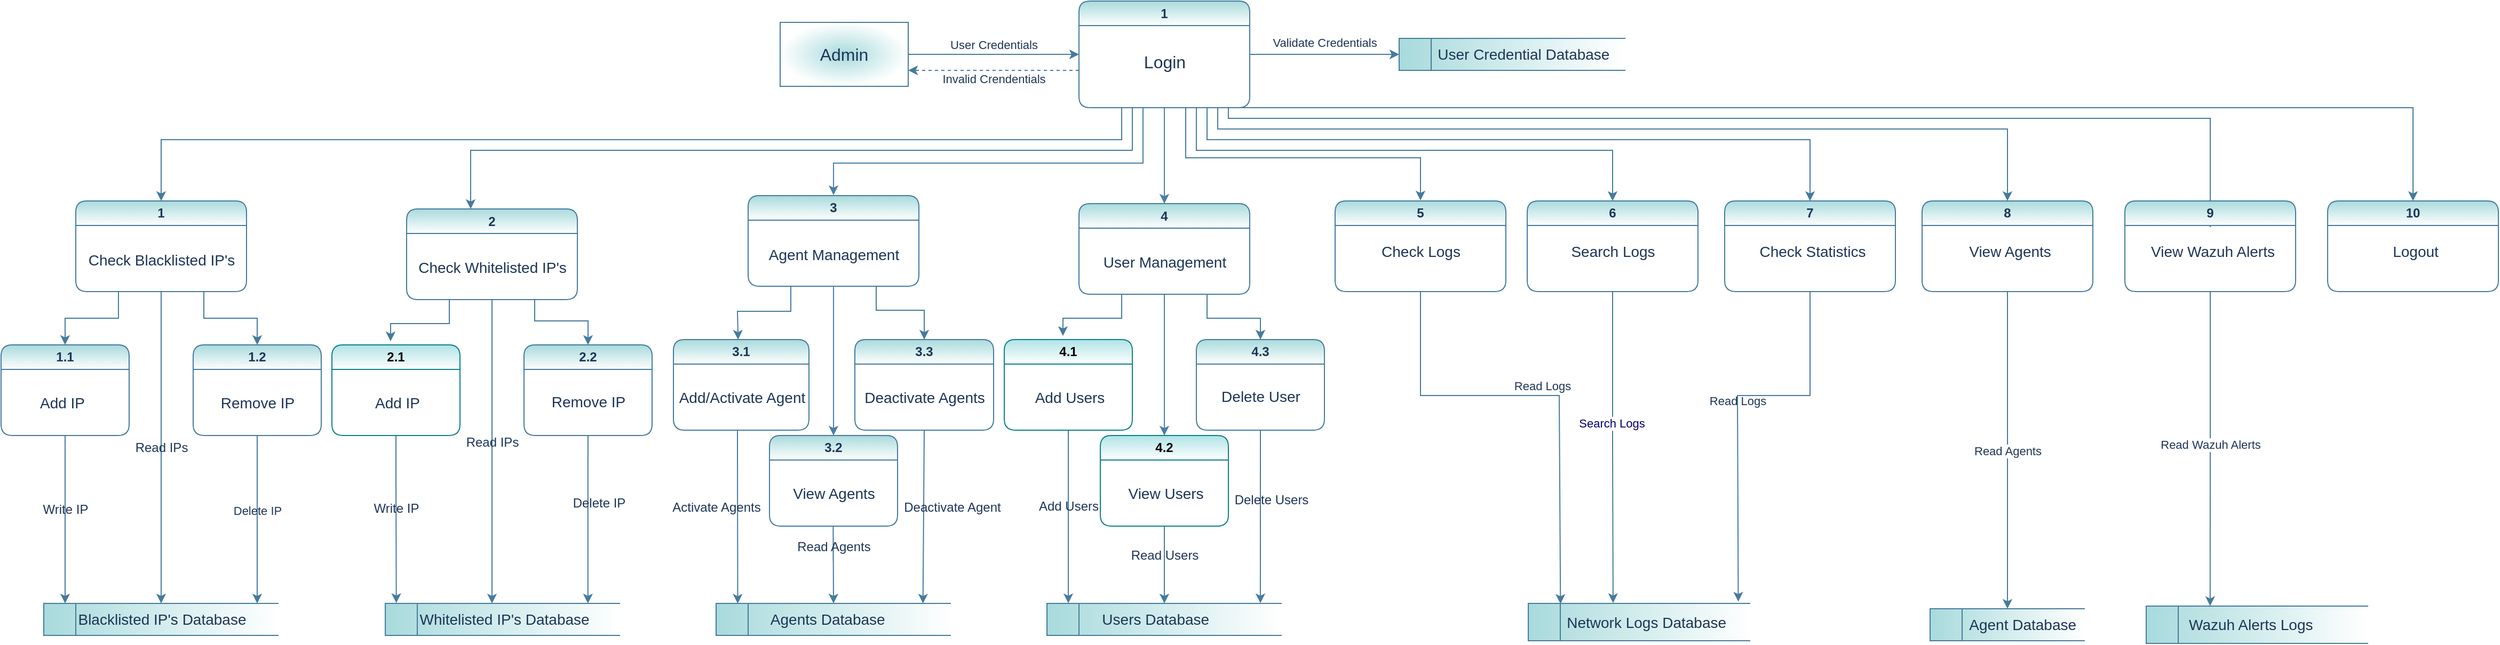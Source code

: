 <mxfile version="26.2.15">
  <diagram name="Page-1" id="1jRxc-TqemJTofgT7No7">
    <mxGraphModel dx="2742" dy="634" grid="1" gridSize="10" guides="1" tooltips="1" connect="1" arrows="1" fold="1" page="1" pageScale="1" pageWidth="850" pageHeight="1100" math="0" shadow="0">
      <root>
        <mxCell id="0" />
        <mxCell id="1" parent="0" />
        <mxCell id="PZYcjQ5eOafzSe-c74F2-3" style="edgeStyle=orthogonalEdgeStyle;rounded=0;orthogonalLoop=1;jettySize=auto;html=1;strokeColor=#457B9D;" parent="1" target="PZYcjQ5eOafzSe-c74F2-1" edge="1">
          <mxGeometry relative="1" as="geometry">
            <mxPoint x="10" y="210" as="sourcePoint" />
            <Array as="points">
              <mxPoint x="10" y="250" />
              <mxPoint x="400" y="250" />
            </Array>
          </mxGeometry>
        </mxCell>
        <mxCell id="PZYcjQ5eOafzSe-c74F2-50" style="edgeStyle=orthogonalEdgeStyle;rounded=0;orthogonalLoop=1;jettySize=auto;html=1;exitX=0.5;exitY=1;exitDx=0;exitDy=0;entryX=0.5;entryY=0;entryDx=0;entryDy=0;strokeColor=#4880A4;" parent="1" source="J3J6T2Nlb2btmMFrzNH1-2" target="PZYcjQ5eOafzSe-c74F2-16" edge="1">
          <mxGeometry relative="1" as="geometry" />
        </mxCell>
        <mxCell id="PZYcjQ5eOafzSe-c74F2-51" style="edgeStyle=orthogonalEdgeStyle;rounded=0;orthogonalLoop=1;jettySize=auto;html=1;strokeColor=#4880A4;" parent="1" edge="1">
          <mxGeometry relative="1" as="geometry">
            <mxPoint x="-40" y="210" as="sourcePoint" />
            <mxPoint x="-330" y="292" as="targetPoint" />
            <Array as="points">
              <mxPoint x="-40" y="212" />
              <mxPoint x="-40" y="262" />
              <mxPoint x="-330" y="262" />
            </Array>
          </mxGeometry>
        </mxCell>
        <mxCell id="J3J6T2Nlb2btmMFrzNH1-2" value="1" style="swimlane;whiteSpace=wrap;html=1;rounded=1;labelBackgroundColor=none;fillColor=#A8DADC;strokeColor=#457B9D;fontColor=#1D3557;gradientColor=#FFFFFF;" parent="1" vertex="1">
          <mxGeometry x="-100" y="110" width="160" height="100" as="geometry" />
        </mxCell>
        <mxCell id="kPvUlYXXvgPYuYJNT18Q-10" style="edgeStyle=orthogonalEdgeStyle;rounded=0;orthogonalLoop=1;jettySize=auto;html=1;entryX=0.5;entryY=0;entryDx=0;entryDy=0;strokeColor=#457B9D;" parent="J3J6T2Nlb2btmMFrzNH1-2" edge="1">
          <mxGeometry relative="1" as="geometry">
            <Array as="points">
              <mxPoint x="1060" y="110" />
            </Array>
            <mxPoint x="140" y="100" as="sourcePoint" />
            <mxPoint x="1060" y="212.5" as="targetPoint" />
          </mxGeometry>
        </mxCell>
        <mxCell id="J3J6T2Nlb2btmMFrzNH1-3" value="&lt;font style=&quot;font-size: 16px;&quot;&gt;Login&lt;/font&gt;" style="text;html=1;align=center;verticalAlign=middle;resizable=0;points=[];autosize=1;strokeColor=none;fillColor=none;labelBackgroundColor=none;fontColor=#1D3557;" parent="1" vertex="1">
          <mxGeometry x="-50" y="152" width="60" height="30" as="geometry" />
        </mxCell>
        <mxCell id="J3J6T2Nlb2btmMFrzNH1-4" value="&lt;font style=&quot;font-size: 14px;&quot;&gt;&lt;span style=&quot;white-space: pre;&quot;&gt;&#x9;&lt;/span&gt;User Credential Database&lt;/font&gt;" style="html=1;dashed=0;whiteSpace=wrap;shape=mxgraph.dfd.dataStoreID;align=left;spacingLeft=3;points=[[0,0],[0.5,0],[1,0],[0,0.5],[1,0.5],[0,1],[0.5,1],[1,1]];labelBackgroundColor=none;fillColor=#A8DADC;strokeColor=#457B9D;fontColor=#1D3557;gradientColor=#FFFFFF;gradientDirection=east;" parent="1" vertex="1">
          <mxGeometry x="200" y="145" width="212" height="30" as="geometry" />
        </mxCell>
        <mxCell id="J3J6T2Nlb2btmMFrzNH1-5" value="&lt;span style=&quot;font-size: 16px;&quot;&gt;Admin&lt;/span&gt;" style="rounded=0;whiteSpace=wrap;html=1;labelBackgroundColor=none;fillColor=#A8DADC;strokeColor=#457B9D;fontColor=#1D3557;gradientColor=#FFFFFF;gradientDirection=radial;glass=0;" parent="1" vertex="1">
          <mxGeometry x="-380" y="130" width="120" height="60" as="geometry" />
        </mxCell>
        <mxCell id="J3J6T2Nlb2btmMFrzNH1-6" value="" style="endArrow=classic;html=1;rounded=0;entryX=0.5;entryY=0;entryDx=0;entryDy=0;labelBackgroundColor=none;strokeColor=#457B9D;fontColor=default;exitX=0.25;exitY=1;exitDx=0;exitDy=0;" parent="1" source="J3J6T2Nlb2btmMFrzNH1-2" target="J3J6T2Nlb2btmMFrzNH1-28" edge="1">
          <mxGeometry width="50" height="50" relative="1" as="geometry">
            <mxPoint x="-100" y="200" as="sourcePoint" />
            <mxPoint x="460" y="370" as="targetPoint" />
            <Array as="points">
              <mxPoint x="-60" y="240" />
              <mxPoint x="-960" y="240" />
            </Array>
          </mxGeometry>
        </mxCell>
        <mxCell id="J3J6T2Nlb2btmMFrzNH1-7" value="" style="endArrow=classic;html=1;rounded=0;dashed=1;entryX=1;entryY=0.75;entryDx=0;entryDy=0;labelBackgroundColor=none;strokeColor=#457B9D;fontColor=default;" parent="1" target="J3J6T2Nlb2btmMFrzNH1-5" edge="1">
          <mxGeometry width="50" height="50" relative="1" as="geometry">
            <mxPoint x="-100" y="175" as="sourcePoint" />
            <mxPoint x="-100" y="210" as="targetPoint" />
          </mxGeometry>
        </mxCell>
        <mxCell id="J3J6T2Nlb2btmMFrzNH1-11" value="Invalid Crendentials" style="edgeLabel;html=1;align=center;verticalAlign=middle;resizable=0;points=[];labelBackgroundColor=none;fontColor=#1D3557;" parent="J3J6T2Nlb2btmMFrzNH1-7" vertex="1" connectable="0">
          <mxGeometry relative="1" as="geometry">
            <mxPoint y="8" as="offset" />
          </mxGeometry>
        </mxCell>
        <mxCell id="J3J6T2Nlb2btmMFrzNH1-8" value="" style="endArrow=classic;html=1;rounded=0;exitX=1;exitY=0.5;exitDx=0;exitDy=0;entryX=0;entryY=0.5;entryDx=0;entryDy=0;labelBackgroundColor=none;strokeColor=#457B9D;fontColor=default;" parent="1" source="J3J6T2Nlb2btmMFrzNH1-5" edge="1">
          <mxGeometry width="50" height="50" relative="1" as="geometry">
            <mxPoint x="-230" y="192" as="sourcePoint" />
            <mxPoint x="-100" y="160" as="targetPoint" />
          </mxGeometry>
        </mxCell>
        <mxCell id="J3J6T2Nlb2btmMFrzNH1-9" value="User Credentials" style="edgeLabel;html=1;align=center;verticalAlign=middle;resizable=0;points=[];rotation=0;labelBackgroundColor=none;fontColor=#1D3557;" parent="J3J6T2Nlb2btmMFrzNH1-8" vertex="1" connectable="0">
          <mxGeometry relative="1" as="geometry">
            <mxPoint y="-9" as="offset" />
          </mxGeometry>
        </mxCell>
        <mxCell id="J3J6T2Nlb2btmMFrzNH1-10" value="" style="endArrow=classic;html=1;rounded=0;entryX=0;entryY=0.5;entryDx=0;entryDy=0;exitX=1;exitY=0.5;exitDx=0;exitDy=0;labelBackgroundColor=none;strokeColor=#457B9D;fontColor=default;" parent="1" target="J3J6T2Nlb2btmMFrzNH1-4" edge="1">
          <mxGeometry width="50" height="50" relative="1" as="geometry">
            <mxPoint x="60" y="160" as="sourcePoint" />
            <mxPoint x="40" y="250" as="targetPoint" />
            <Array as="points" />
          </mxGeometry>
        </mxCell>
        <mxCell id="J3J6T2Nlb2btmMFrzNH1-12" value="Validate Credentials" style="edgeLabel;html=1;align=center;verticalAlign=middle;resizable=0;points=[];rotation=0;labelBackgroundColor=none;fontColor=#1D3557;" parent="J3J6T2Nlb2btmMFrzNH1-10" vertex="1" connectable="0">
          <mxGeometry y="11" relative="1" as="geometry">
            <mxPoint as="offset" />
          </mxGeometry>
        </mxCell>
        <mxCell id="J3J6T2Nlb2btmMFrzNH1-13" value="7" style="swimlane;whiteSpace=wrap;html=1;rounded=1;startSize=23;labelBackgroundColor=none;fillColor=#A8DADC;strokeColor=#457B9D;fontColor=#1D3557;gradientColor=#ffffff;gradientDirection=south;glass=0;" parent="1" vertex="1">
          <mxGeometry x="505" y="297.5" width="160" height="85" as="geometry" />
        </mxCell>
        <mxCell id="J3J6T2Nlb2btmMFrzNH1-14" value="&lt;font style=&quot;font-size: 14px;&quot;&gt;Check Statistics&lt;/font&gt;" style="text;html=1;align=center;verticalAlign=middle;resizable=0;points=[];autosize=1;strokeColor=none;fillColor=none;labelBackgroundColor=none;fontColor=#1D3557;" parent="J3J6T2Nlb2btmMFrzNH1-13" vertex="1">
          <mxGeometry x="22" y="32.5" width="120" height="30" as="geometry" />
        </mxCell>
        <mxCell id="J3J6T2Nlb2btmMFrzNH1-15" value="&lt;font style=&quot;font-size: 14px;&quot;&gt;&lt;span style=&quot;white-space: pre;&quot;&gt;&#x9;&lt;/span&gt;Network Logs Database&lt;/font&gt;" style="html=1;dashed=0;whiteSpace=wrap;shape=mxgraph.dfd.dataStoreID;align=left;spacingLeft=3;points=[[0,0],[0.5,0],[1,0],[0,0.5],[1,0.5],[0,1],[0.5,1],[1,1]];labelBackgroundColor=none;fillColor=#A8DADC;strokeColor=#457B9D;fontColor=#1D3557;gradientColor=#FFFFFF;gradientDirection=east;" parent="1" vertex="1">
          <mxGeometry x="321" y="675" width="208" height="35" as="geometry" />
        </mxCell>
        <mxCell id="J3J6T2Nlb2btmMFrzNH1-16" value="" style="endArrow=classic;html=1;rounded=0;entryX=0.946;entryY=-0.051;entryDx=0;entryDy=0;exitX=0.5;exitY=1;exitDx=0;exitDy=0;entryPerimeter=0;labelBackgroundColor=none;strokeColor=#457B9D;fontColor=default;" parent="1" source="J3J6T2Nlb2btmMFrzNH1-13" target="J3J6T2Nlb2btmMFrzNH1-15" edge="1">
          <mxGeometry width="50" height="50" relative="1" as="geometry">
            <mxPoint x="627" y="340" as="sourcePoint" />
            <mxPoint x="795" y="349.5" as="targetPoint" />
            <Array as="points">
              <mxPoint x="585" y="480" />
              <mxPoint x="517" y="480" />
            </Array>
          </mxGeometry>
        </mxCell>
        <mxCell id="J3J6T2Nlb2btmMFrzNH1-17" value="Read Logs" style="edgeLabel;html=1;align=center;verticalAlign=middle;resizable=0;points=[];rotation=0;labelBackgroundColor=none;fontColor=#1D3557;" parent="J3J6T2Nlb2btmMFrzNH1-16" vertex="1" connectable="0">
          <mxGeometry relative="1" as="geometry">
            <mxPoint y="-9" as="offset" />
          </mxGeometry>
        </mxCell>
        <mxCell id="J3J6T2Nlb2btmMFrzNH1-23" value="2.2" style="swimlane;whiteSpace=wrap;html=1;rounded=1;startSize=23;labelBackgroundColor=none;fillColor=#A8DADC;strokeColor=#457B9D;fontColor=#1D3557;gradientColor=#FFFFFF;" parent="1" vertex="1">
          <mxGeometry x="-620" y="432.5" width="120" height="85" as="geometry" />
        </mxCell>
        <mxCell id="J3J6T2Nlb2btmMFrzNH1-42" value="&lt;font style=&quot;font-size: 14px;&quot;&gt;Remove IP&lt;/font&gt;" style="text;html=1;align=center;verticalAlign=middle;resizable=0;points=[];autosize=1;strokeColor=none;fillColor=none;labelBackgroundColor=none;fontColor=#1D3557;" parent="J3J6T2Nlb2btmMFrzNH1-23" vertex="1">
          <mxGeometry x="15" y="38" width="90" height="30" as="geometry" />
        </mxCell>
        <mxCell id="J3J6T2Nlb2btmMFrzNH1-24" value="2.1" style="swimlane;whiteSpace=wrap;html=1;rounded=1;startSize=23;labelBackgroundColor=none;fillColor=#b0e3e6;strokeColor=#0e8088;gradientColor=#FFFFFF;" parent="1" vertex="1">
          <mxGeometry x="-800" y="432.5" width="120" height="85" as="geometry" />
        </mxCell>
        <mxCell id="J3J6T2Nlb2btmMFrzNH1-44" value="&lt;font style=&quot;font-size: 14px;&quot;&gt;Add IP&lt;/font&gt;" style="text;html=1;align=center;verticalAlign=middle;resizable=0;points=[];autosize=1;strokeColor=none;fillColor=none;labelBackgroundColor=none;fontColor=#1D3557;" parent="J3J6T2Nlb2btmMFrzNH1-24" vertex="1">
          <mxGeometry x="26" y="39" width="70" height="30" as="geometry" />
        </mxCell>
        <mxCell id="J3J6T2Nlb2btmMFrzNH1-25" value="2" style="swimlane;whiteSpace=wrap;html=1;rounded=1;startSize=23;labelBackgroundColor=none;fillColor=#A8DADC;strokeColor=#457B9D;fontColor=#1D3557;gradientColor=#FFFFFF;" parent="1" vertex="1">
          <mxGeometry x="-730" y="305" width="160" height="85" as="geometry" />
        </mxCell>
        <mxCell id="J3J6T2Nlb2btmMFrzNH1-40" value="&lt;font style=&quot;font-size: 14px;&quot;&gt;Check Whitelisted IP&#39;s&lt;/font&gt;" style="text;html=1;align=center;verticalAlign=middle;resizable=0;points=[];autosize=1;strokeColor=none;fillColor=none;labelBackgroundColor=none;fontColor=#1D3557;" parent="J3J6T2Nlb2btmMFrzNH1-25" vertex="1">
          <mxGeometry y="40" width="160" height="30" as="geometry" />
        </mxCell>
        <mxCell id="J3J6T2Nlb2btmMFrzNH1-26" value="1.2" style="swimlane;whiteSpace=wrap;html=1;rounded=1;startSize=23;movable=1;resizable=1;rotatable=1;deletable=1;editable=1;locked=0;connectable=1;labelBackgroundColor=none;fillColor=#A8DADC;strokeColor=#457B9D;fontColor=#1D3557;gradientColor=#FFFFFF;" parent="1" vertex="1">
          <mxGeometry x="-930" y="432.5" width="120" height="85" as="geometry" />
        </mxCell>
        <mxCell id="J3J6T2Nlb2btmMFrzNH1-43" value="&lt;font style=&quot;font-size: 14px;&quot;&gt;Remove IP&lt;/font&gt;" style="text;html=1;align=center;verticalAlign=middle;resizable=1;points=[];autosize=1;strokeColor=none;fillColor=none;movable=1;rotatable=1;deletable=1;editable=1;locked=0;connectable=1;labelBackgroundColor=none;fontColor=#1D3557;" parent="J3J6T2Nlb2btmMFrzNH1-26" vertex="1">
          <mxGeometry x="15" y="39" width="90" height="30" as="geometry" />
        </mxCell>
        <mxCell id="J3J6T2Nlb2btmMFrzNH1-27" value="1.1" style="swimlane;whiteSpace=wrap;html=1;rounded=1;startSize=23;labelBackgroundColor=none;fillColor=#A8DADC;strokeColor=#457B9D;fontColor=#1D3557;gradientColor=#FFFFFF;" parent="1" vertex="1">
          <mxGeometry x="-1110" y="432.5" width="120" height="85" as="geometry" />
        </mxCell>
        <mxCell id="J3J6T2Nlb2btmMFrzNH1-41" value="&lt;font style=&quot;font-size: 14px;&quot;&gt;Add IP&lt;/font&gt;" style="text;html=1;align=center;verticalAlign=middle;resizable=0;points=[];autosize=1;strokeColor=none;fillColor=none;labelBackgroundColor=none;fontColor=#1D3557;" parent="J3J6T2Nlb2btmMFrzNH1-27" vertex="1">
          <mxGeometry x="22" y="39" width="70" height="30" as="geometry" />
        </mxCell>
        <mxCell id="J3J6T2Nlb2btmMFrzNH1-28" value="1" style="swimlane;whiteSpace=wrap;html=1;rounded=1;startSize=23;labelBackgroundColor=none;fillColor=#A8DADC;strokeColor=#457B9D;fontColor=#1D3557;gradientColor=#FFFFFF;" parent="1" vertex="1">
          <mxGeometry x="-1040" y="297.5" width="160" height="85" as="geometry" />
        </mxCell>
        <mxCell id="J3J6T2Nlb2btmMFrzNH1-32" value="" style="endArrow=classic;html=1;rounded=0;exitX=0.25;exitY=1;exitDx=0;exitDy=0;entryX=0.5;entryY=0;entryDx=0;entryDy=0;labelBackgroundColor=none;strokeColor=#457B9D;fontColor=default;" parent="1" source="J3J6T2Nlb2btmMFrzNH1-28" target="J3J6T2Nlb2btmMFrzNH1-27" edge="1">
          <mxGeometry width="50" height="50" relative="1" as="geometry">
            <mxPoint x="-830" y="367.5" as="sourcePoint" />
            <mxPoint x="-780" y="317.5" as="targetPoint" />
            <Array as="points">
              <mxPoint x="-1000" y="407.5" />
              <mxPoint x="-1050" y="407.5" />
            </Array>
          </mxGeometry>
        </mxCell>
        <mxCell id="J3J6T2Nlb2btmMFrzNH1-33" value="" style="endArrow=classic;html=1;rounded=0;entryX=0.5;entryY=0;entryDx=0;entryDy=0;labelBackgroundColor=none;strokeColor=#457B9D;fontColor=default;" parent="1" edge="1">
          <mxGeometry width="50" height="50" relative="1" as="geometry">
            <mxPoint x="-50" y="210" as="sourcePoint" />
            <mxPoint x="-670" y="305.0" as="targetPoint" />
            <Array as="points">
              <mxPoint x="-50" y="230" />
              <mxPoint x="-50" y="250" />
              <mxPoint x="-670" y="250" />
            </Array>
          </mxGeometry>
        </mxCell>
        <mxCell id="J3J6T2Nlb2btmMFrzNH1-36" value="" style="endArrow=classic;html=1;rounded=0;exitX=0.25;exitY=1;exitDx=0;exitDy=0;entryX=0.458;entryY=-0.04;entryDx=0;entryDy=0;entryPerimeter=0;labelBackgroundColor=none;strokeColor=#457B9D;fontColor=default;" parent="1" source="J3J6T2Nlb2btmMFrzNH1-25" target="J3J6T2Nlb2btmMFrzNH1-24" edge="1">
          <mxGeometry width="50" height="50" relative="1" as="geometry">
            <mxPoint x="-576" y="374.51" as="sourcePoint" />
            <mxPoint x="-638" y="419.51" as="targetPoint" />
            <Array as="points">
              <mxPoint x="-690" y="412.5" />
              <mxPoint x="-745" y="412.5" />
            </Array>
          </mxGeometry>
        </mxCell>
        <mxCell id="J3J6T2Nlb2btmMFrzNH1-37" value="" style="endArrow=classic;html=1;rounded=0;exitX=0.75;exitY=1;exitDx=0;exitDy=0;entryX=0.5;entryY=0;entryDx=0;entryDy=0;labelBackgroundColor=none;strokeColor=#457B9D;fontColor=default;" parent="1" source="J3J6T2Nlb2btmMFrzNH1-28" target="J3J6T2Nlb2btmMFrzNH1-26" edge="1">
          <mxGeometry width="50" height="50" relative="1" as="geometry">
            <mxPoint x="-900" y="382.5" as="sourcePoint" />
            <mxPoint x="-820" y="427.5" as="targetPoint" />
            <Array as="points">
              <mxPoint x="-920" y="407.5" />
              <mxPoint x="-870" y="407.5" />
            </Array>
          </mxGeometry>
        </mxCell>
        <mxCell id="J3J6T2Nlb2btmMFrzNH1-38" value="" style="endArrow=classic;html=1;rounded=0;exitX=0.75;exitY=1;exitDx=0;exitDy=0;entryX=0.5;entryY=0;entryDx=0;entryDy=0;labelBackgroundColor=none;strokeColor=#457B9D;fontColor=default;" parent="1" source="J3J6T2Nlb2btmMFrzNH1-25" target="J3J6T2Nlb2btmMFrzNH1-23" edge="1">
          <mxGeometry width="50" height="50" relative="1" as="geometry">
            <mxPoint x="-348" y="377.01" as="sourcePoint" />
            <mxPoint x="-268" y="422.01" as="targetPoint" />
            <Array as="points">
              <mxPoint x="-610" y="410" />
              <mxPoint x="-560" y="410" />
            </Array>
          </mxGeometry>
        </mxCell>
        <mxCell id="J3J6T2Nlb2btmMFrzNH1-39" value="&lt;font style=&quot;font-size: 14px;&quot;&gt;Check Blacklisted IP&#39;s&lt;/font&gt;" style="text;html=1;align=center;verticalAlign=middle;resizable=0;points=[];autosize=1;strokeColor=none;fillColor=none;labelBackgroundColor=none;fontColor=#1D3557;" parent="1" vertex="1">
          <mxGeometry x="-1040" y="337.5" width="160" height="30" as="geometry" />
        </mxCell>
        <mxCell id="J3J6T2Nlb2btmMFrzNH1-45" value="&lt;span style=&quot;font-size: 14px; text-align: center; text-wrap-mode: nowrap;&quot;&gt;&amp;nbsp; &amp;nbsp; &amp;nbsp; &amp;nbsp;Whitelisted IP&#39;s Database&lt;/span&gt;" style="html=1;dashed=0;whiteSpace=wrap;shape=mxgraph.dfd.dataStoreID;align=left;spacingLeft=3;points=[[0,0],[0.5,0],[1,0],[0,0.5],[1,0.5],[0,1],[0.5,1],[1,1]];labelBackgroundColor=none;fillColor=#A8DADC;strokeColor=#457B9D;fontColor=#1D3557;gradientColor=#FFFFFF;gradientDirection=east;" parent="1" vertex="1">
          <mxGeometry x="-750" y="675" width="220" height="30" as="geometry" />
        </mxCell>
        <mxCell id="J3J6T2Nlb2btmMFrzNH1-47" value="" style="edgeStyle=orthogonalEdgeStyle;rounded=0;orthogonalLoop=1;jettySize=auto;html=1;exitX=0.5;exitY=1;exitDx=0;exitDy=0;labelBackgroundColor=none;strokeColor=#457B9D;fontColor=default;" parent="1" source="J3J6T2Nlb2btmMFrzNH1-25" edge="1">
          <mxGeometry relative="1" as="geometry">
            <mxPoint x="-460" y="382.5" as="sourcePoint" />
            <mxPoint x="-650" y="675" as="targetPoint" />
            <Array as="points">
              <mxPoint x="-650" y="675" />
            </Array>
          </mxGeometry>
        </mxCell>
        <mxCell id="J3J6T2Nlb2btmMFrzNH1-48" value="&lt;font style=&quot;font-size: 12px;&quot;&gt;Read IPs&lt;/font&gt;" style="edgeLabel;html=1;align=center;verticalAlign=middle;resizable=0;points=[];labelBackgroundColor=none;fontColor=#1D3557;" parent="J3J6T2Nlb2btmMFrzNH1-47" vertex="1" connectable="0">
          <mxGeometry relative="1" as="geometry">
            <mxPoint y="-9" as="offset" />
          </mxGeometry>
        </mxCell>
        <mxCell id="J3J6T2Nlb2btmMFrzNH1-49" value="&lt;span style=&quot;font-size: 14px; text-align: center; text-wrap-mode: nowrap;&quot;&gt;&amp;nbsp; &amp;nbsp; &amp;nbsp; &amp;nbsp;Blacklisted IP&#39;s Database&lt;/span&gt;" style="html=1;dashed=0;whiteSpace=wrap;shape=mxgraph.dfd.dataStoreID;align=left;spacingLeft=3;points=[[0,0],[0.5,0],[1,0],[0,0.5],[1,0.5],[0,1],[0.5,1],[1,1]];labelBackgroundColor=none;fillColor=#A8DADC;strokeColor=#457B9D;fontColor=#1D3557;gradientColor=#FFFFFF;gradientDirection=east;" parent="1" vertex="1">
          <mxGeometry x="-1070" y="675" width="220" height="30" as="geometry" />
        </mxCell>
        <mxCell id="J3J6T2Nlb2btmMFrzNH1-50" value="" style="edgeStyle=orthogonalEdgeStyle;rounded=0;orthogonalLoop=1;jettySize=auto;html=1;entryX=0.5;entryY=0;entryDx=0;entryDy=0;exitX=0.5;exitY=1;exitDx=0;exitDy=0;labelBackgroundColor=none;strokeColor=#457B9D;fontColor=default;" parent="1" source="J3J6T2Nlb2btmMFrzNH1-28" target="J3J6T2Nlb2btmMFrzNH1-49" edge="1">
          <mxGeometry relative="1" as="geometry">
            <mxPoint x="-1410" y="340" as="sourcePoint" />
            <mxPoint x="-1330" y="340" as="targetPoint" />
            <Array as="points">
              <mxPoint x="-960" y="572.5" />
            </Array>
          </mxGeometry>
        </mxCell>
        <mxCell id="J3J6T2Nlb2btmMFrzNH1-51" value="&lt;font style=&quot;font-size: 12px;&quot;&gt;Read IPs&lt;/font&gt;" style="edgeLabel;html=1;align=center;verticalAlign=middle;resizable=0;points=[];labelBackgroundColor=none;fontColor=#1D3557;" parent="J3J6T2Nlb2btmMFrzNH1-50" vertex="1" connectable="0">
          <mxGeometry relative="1" as="geometry">
            <mxPoint as="offset" />
          </mxGeometry>
        </mxCell>
        <mxCell id="J3J6T2Nlb2btmMFrzNH1-52" value="" style="edgeStyle=none;orthogonalLoop=1;jettySize=auto;html=1;rounded=0;exitX=0.5;exitY=1;exitDx=0;exitDy=0;labelBackgroundColor=none;strokeColor=#457B9D;fontColor=default;" parent="1" source="J3J6T2Nlb2btmMFrzNH1-27" edge="1">
          <mxGeometry width="100" relative="1" as="geometry">
            <mxPoint x="-1090" y="477.5" as="sourcePoint" />
            <mxPoint x="-1050" y="675" as="targetPoint" />
            <Array as="points">
              <mxPoint x="-1050" y="542.5" />
            </Array>
          </mxGeometry>
        </mxCell>
        <mxCell id="J3J6T2Nlb2btmMFrzNH1-54" value="&lt;font style=&quot;font-size: 12px;&quot;&gt;Write IP&lt;/font&gt;" style="edgeLabel;html=1;align=center;verticalAlign=middle;resizable=0;points=[];labelBackgroundColor=none;fontColor=#1D3557;" parent="J3J6T2Nlb2btmMFrzNH1-52" vertex="1" connectable="0">
          <mxGeometry relative="1" as="geometry">
            <mxPoint y="-10" as="offset" />
          </mxGeometry>
        </mxCell>
        <mxCell id="J3J6T2Nlb2btmMFrzNH1-53" value="" style="edgeStyle=none;orthogonalLoop=1;jettySize=auto;html=1;rounded=0;entryX=0.909;entryY=0;entryDx=0;entryDy=0;entryPerimeter=0;exitX=0.5;exitY=1;exitDx=0;exitDy=0;labelBackgroundColor=none;strokeColor=#457B9D;fontColor=default;" parent="1" source="J3J6T2Nlb2btmMFrzNH1-26" target="J3J6T2Nlb2btmMFrzNH1-49" edge="1">
          <mxGeometry width="100" relative="1" as="geometry">
            <mxPoint x="-810" y="527.5" as="sourcePoint" />
            <mxPoint x="-1294" y="367.5" as="targetPoint" />
            <Array as="points">
              <mxPoint x="-870" y="552.5" />
            </Array>
          </mxGeometry>
        </mxCell>
        <mxCell id="J3J6T2Nlb2btmMFrzNH1-55" value="Delete IP" style="edgeLabel;html=1;align=center;verticalAlign=middle;resizable=0;points=[];labelBackgroundColor=none;fontColor=#1D3557;" parent="J3J6T2Nlb2btmMFrzNH1-53" vertex="1" connectable="0">
          <mxGeometry relative="1" as="geometry">
            <mxPoint y="-9" as="offset" />
          </mxGeometry>
        </mxCell>
        <mxCell id="J3J6T2Nlb2btmMFrzNH1-56" value="" style="edgeStyle=none;orthogonalLoop=1;jettySize=auto;html=1;rounded=0;exitX=0.5;exitY=1;exitDx=0;exitDy=0;align=center;labelBackgroundColor=none;strokeColor=#457B9D;fontColor=default;" parent="1" source="J3J6T2Nlb2btmMFrzNH1-23" edge="1">
          <mxGeometry width="100" relative="1" as="geometry">
            <mxPoint x="-560.12" y="522.5" as="sourcePoint" />
            <mxPoint x="-560.12" y="675" as="targetPoint" />
            <Array as="points">
              <mxPoint x="-560.12" y="545" />
            </Array>
          </mxGeometry>
        </mxCell>
        <mxCell id="J3J6T2Nlb2btmMFrzNH1-57" value="&lt;font style=&quot;font-size: 12px;&quot;&gt;Delete IP&lt;/font&gt;" style="edgeLabel;html=1;align=center;verticalAlign=middle;resizable=0;points=[];labelBackgroundColor=none;fontColor=#1D3557;" parent="J3J6T2Nlb2btmMFrzNH1-56" vertex="1" connectable="0">
          <mxGeometry x="-0.2" y="10" relative="1" as="geometry">
            <mxPoint as="offset" />
          </mxGeometry>
        </mxCell>
        <mxCell id="J3J6T2Nlb2btmMFrzNH1-58" value="" style="edgeStyle=none;orthogonalLoop=1;jettySize=auto;html=1;rounded=0;exitX=0.5;exitY=1;exitDx=0;exitDy=0;labelBackgroundColor=none;strokeColor=#457B9D;fontColor=default;entryX=0.047;entryY=-0.013;entryDx=0;entryDy=0;entryPerimeter=0;" parent="1" source="J3J6T2Nlb2btmMFrzNH1-24" target="J3J6T2Nlb2btmMFrzNH1-45" edge="1">
          <mxGeometry width="100" relative="1" as="geometry">
            <mxPoint x="-1118" y="477.51" as="sourcePoint" />
            <mxPoint x="-740" y="569.5" as="targetPoint" />
            <Array as="points">
              <mxPoint x="-740" y="542.5" />
              <mxPoint x="-740" y="552.5" />
            </Array>
          </mxGeometry>
        </mxCell>
        <mxCell id="J3J6T2Nlb2btmMFrzNH1-59" value="&lt;font style=&quot;font-size: 12px;&quot;&gt;Write IP&lt;/font&gt;" style="edgeLabel;html=1;align=center;verticalAlign=middle;resizable=0;points=[];labelBackgroundColor=none;fontColor=#1D3557;" parent="J3J6T2Nlb2btmMFrzNH1-58" vertex="1" connectable="0">
          <mxGeometry relative="1" as="geometry">
            <mxPoint y="-10" as="offset" />
          </mxGeometry>
        </mxCell>
        <mxCell id="J3J6T2Nlb2btmMFrzNH1-60" value="5" style="swimlane;whiteSpace=wrap;html=1;rounded=1;startSize=23;labelBackgroundColor=none;fillColor=#A8DADC;strokeColor=#457B9D;fontColor=#1D3557;gradientColor=#FFFFFF;" parent="1" vertex="1">
          <mxGeometry x="140" y="297.5" width="160" height="85" as="geometry" />
        </mxCell>
        <mxCell id="J3J6T2Nlb2btmMFrzNH1-67" value="&lt;font style=&quot;font-size: 14px;&quot;&gt;Check Logs&lt;/font&gt;" style="text;html=1;align=center;verticalAlign=middle;resizable=0;points=[];autosize=1;strokeColor=none;fillColor=none;labelBackgroundColor=none;fontColor=#1D3557;" parent="J3J6T2Nlb2btmMFrzNH1-60" vertex="1">
          <mxGeometry x="30" y="32.5" width="100" height="30" as="geometry" />
        </mxCell>
        <mxCell id="J3J6T2Nlb2btmMFrzNH1-63" value="" style="endArrow=classic;html=1;rounded=0;exitX=0.5;exitY=1;exitDx=0;exitDy=0;labelBackgroundColor=none;strokeColor=#457B9D;fontColor=default;entryX=0.145;entryY=0.01;entryDx=0;entryDy=0;entryPerimeter=0;" parent="1" source="J3J6T2Nlb2btmMFrzNH1-60" target="J3J6T2Nlb2btmMFrzNH1-15" edge="1">
          <mxGeometry width="50" height="50" relative="1" as="geometry">
            <mxPoint x="202.25" y="382.5" as="sourcePoint" />
            <mxPoint x="350" y="560" as="targetPoint" />
            <Array as="points">
              <mxPoint x="220" y="480" />
              <mxPoint x="260" y="480" />
              <mxPoint x="350" y="480" />
            </Array>
          </mxGeometry>
        </mxCell>
        <mxCell id="J3J6T2Nlb2btmMFrzNH1-64" value="Read Logs" style="edgeLabel;html=1;align=center;verticalAlign=middle;resizable=0;points=[];rotation=0;labelBackgroundColor=none;fontColor=#1D3557;" parent="J3J6T2Nlb2btmMFrzNH1-63" vertex="1" connectable="0">
          <mxGeometry relative="1" as="geometry">
            <mxPoint y="-9" as="offset" />
          </mxGeometry>
        </mxCell>
        <mxCell id="J3J6T2Nlb2btmMFrzNH1-65" value="" style="endArrow=classic;html=1;rounded=0;labelBackgroundColor=none;strokeColor=#457B9D;fontColor=default;" parent="1" edge="1">
          <mxGeometry width="50" height="50" relative="1" as="geometry">
            <mxPoint y="210" as="sourcePoint" />
            <mxPoint x="220" y="297" as="targetPoint" />
            <Array as="points">
              <mxPoint y="247" />
              <mxPoint y="257" />
              <mxPoint x="220" y="257" />
            </Array>
          </mxGeometry>
        </mxCell>
        <mxCell id="J3J6T2Nlb2btmMFrzNH1-66" value="" style="endArrow=classic;html=1;rounded=0;entryX=0.5;entryY=0;entryDx=0;entryDy=0;exitX=0.75;exitY=1;exitDx=0;exitDy=0;labelBackgroundColor=none;strokeColor=#457B9D;fontColor=default;" parent="1" source="J3J6T2Nlb2btmMFrzNH1-2" target="J3J6T2Nlb2btmMFrzNH1-13" edge="1">
          <mxGeometry width="50" height="50" relative="1" as="geometry">
            <mxPoint x="270" y="230" as="sourcePoint" />
            <mxPoint x="410" y="293" as="targetPoint" />
            <Array as="points">
              <mxPoint x="20" y="240" />
              <mxPoint x="170" y="240" />
              <mxPoint x="330" y="240" />
              <mxPoint x="585" y="240" />
            </Array>
          </mxGeometry>
        </mxCell>
        <mxCell id="J3J6T2Nlb2btmMFrzNH1-68" value="10" style="swimlane;whiteSpace=wrap;html=1;rounded=1;startSize=23;labelBackgroundColor=none;fillColor=#A8DADC;strokeColor=#457B9D;fontColor=#1D3557;gradientColor=#FFFFFF;" parent="1" vertex="1">
          <mxGeometry x="1070" y="297.5" width="160" height="85" as="geometry" />
        </mxCell>
        <mxCell id="J3J6T2Nlb2btmMFrzNH1-69" value="&lt;font style=&quot;font-size: 14px;&quot;&gt;Logout&lt;/font&gt;" style="text;html=1;align=center;verticalAlign=middle;resizable=0;points=[];autosize=1;strokeColor=none;fillColor=none;labelBackgroundColor=none;fontColor=#1D3557;" parent="J3J6T2Nlb2btmMFrzNH1-68" vertex="1">
          <mxGeometry x="47" y="32.5" width="70" height="30" as="geometry" />
        </mxCell>
        <mxCell id="J3J6T2Nlb2btmMFrzNH1-70" value="" style="endArrow=classic;html=1;rounded=0;entryX=0.5;entryY=0;entryDx=0;entryDy=0;labelBackgroundColor=none;strokeColor=#457B9D;fontColor=default;" parent="1" edge="1">
          <mxGeometry width="50" height="50" relative="1" as="geometry">
            <mxPoint x="50" y="210" as="sourcePoint" />
            <mxPoint x="1150" y="297.5" as="targetPoint" />
            <Array as="points">
              <mxPoint x="390" y="210" />
              <mxPoint x="580" y="210" />
              <mxPoint x="790" y="210" />
              <mxPoint x="1150" y="210" />
            </Array>
          </mxGeometry>
        </mxCell>
        <mxCell id="kPvUlYXXvgPYuYJNT18Q-13" style="edgeStyle=orthogonalEdgeStyle;rounded=0;orthogonalLoop=1;jettySize=auto;html=1;exitX=0.5;exitY=1;exitDx=0;exitDy=0;entryX=0.5;entryY=0;entryDx=0;entryDy=0;strokeColor=#457B9D;" parent="1" source="kPvUlYXXvgPYuYJNT18Q-3" target="kPvUlYXXvgPYuYJNT18Q-11" edge="1">
          <mxGeometry relative="1" as="geometry" />
        </mxCell>
        <mxCell id="PZYcjQ5eOafzSe-c74F2-8" value="&lt;span style=&quot;color: rgb(29, 53, 87);&quot;&gt;Read Agents&lt;/span&gt;" style="edgeLabel;html=1;align=center;verticalAlign=middle;resizable=0;points=[];" parent="kPvUlYXXvgPYuYJNT18Q-13" vertex="1" connectable="0">
          <mxGeometry x="0.006" relative="1" as="geometry">
            <mxPoint as="offset" />
          </mxGeometry>
        </mxCell>
        <mxCell id="kPvUlYXXvgPYuYJNT18Q-3" value="8" style="swimlane;whiteSpace=wrap;html=1;rounded=1;startSize=23;labelBackgroundColor=none;fillColor=#A8DADC;strokeColor=#457B9D;fontColor=#1D3557;gradientColor=#ffffff;gradientDirection=south;glass=0;" parent="1" vertex="1">
          <mxGeometry x="690" y="297.5" width="160" height="85" as="geometry" />
        </mxCell>
        <mxCell id="kPvUlYXXvgPYuYJNT18Q-4" value="&lt;font style=&quot;font-size: 14px;&quot;&gt;View Agents&lt;/font&gt;" style="text;html=1;align=center;verticalAlign=middle;resizable=0;points=[];autosize=1;strokeColor=none;fillColor=none;labelBackgroundColor=none;fontColor=#1D3557;" parent="kPvUlYXXvgPYuYJNT18Q-3" vertex="1">
          <mxGeometry x="32" y="32.5" width="100" height="30" as="geometry" />
        </mxCell>
        <mxCell id="kPvUlYXXvgPYuYJNT18Q-5" value="9" style="swimlane;whiteSpace=wrap;html=1;rounded=1;startSize=23;labelBackgroundColor=none;fillColor=#A8DADC;strokeColor=#457B9D;fontColor=#1D3557;gradientColor=#ffffff;gradientDirection=south;glass=0;" parent="1" vertex="1">
          <mxGeometry x="880" y="297.5" width="160" height="85" as="geometry" />
        </mxCell>
        <mxCell id="kPvUlYXXvgPYuYJNT18Q-6" value="&lt;font style=&quot;font-size: 14px;&quot;&gt;View Wazuh Alerts&lt;/font&gt;" style="text;html=1;align=center;verticalAlign=middle;resizable=0;points=[];autosize=1;strokeColor=none;fillColor=none;labelBackgroundColor=none;fontColor=#1D3557;" parent="kPvUlYXXvgPYuYJNT18Q-5" vertex="1">
          <mxGeometry x="12" y="32.5" width="140" height="30" as="geometry" />
        </mxCell>
        <mxCell id="kPvUlYXXvgPYuYJNT18Q-7" style="edgeStyle=orthogonalEdgeStyle;rounded=0;orthogonalLoop=1;jettySize=auto;html=1;entryX=0.5;entryY=0;entryDx=0;entryDy=0;fillColor=#6666FF;strokeColor=#457B9D;" parent="1" target="kPvUlYXXvgPYuYJNT18Q-3" edge="1">
          <mxGeometry relative="1" as="geometry">
            <mxPoint x="30" y="210" as="sourcePoint" />
            <mxPoint x="760.24" y="316.155" as="targetPoint" />
            <Array as="points">
              <mxPoint x="30" y="230" />
              <mxPoint x="770" y="230" />
            </Array>
          </mxGeometry>
        </mxCell>
        <mxCell id="kPvUlYXXvgPYuYJNT18Q-11" value="&lt;font style=&quot;font-size: 14px;&quot;&gt;&lt;span style=&quot;white-space: pre;&quot;&gt;&#x9;&lt;/span&gt;Agent&amp;nbsp;Database&lt;/font&gt;" style="html=1;dashed=0;whiteSpace=wrap;shape=mxgraph.dfd.dataStoreID;align=left;spacingLeft=3;points=[[0,0],[0.5,0],[1,0],[0,0.5],[1,0.5],[0,1],[0.5,1],[1,1]];labelBackgroundColor=none;fillColor=#A8DADC;strokeColor=#457B9D;fontColor=#1D3557;gradientColor=#FFFFFF;gradientDirection=east;" parent="1" vertex="1">
          <mxGeometry x="697.5" y="680" width="145" height="30" as="geometry" />
        </mxCell>
        <mxCell id="kPvUlYXXvgPYuYJNT18Q-12" value="&lt;font style=&quot;font-size: 14px;&quot;&gt;&lt;span style=&quot;white-space: pre;&quot;&gt;&#x9;&lt;/span&gt;&lt;span style=&quot;text-align: center; text-wrap-mode: nowrap;&quot;&gt;&amp;nbsp;Wazuh Alerts&lt;/span&gt;&amp;nbsp;Logs&amp;nbsp;&lt;/font&gt;" style="html=1;dashed=0;whiteSpace=wrap;shape=mxgraph.dfd.dataStoreID;align=left;spacingLeft=3;points=[[0,0],[0.5,0],[1,0],[0,0.5],[1,0.5],[0,1],[0.5,1],[1,1]];labelBackgroundColor=none;fillColor=#A8DADC;strokeColor=#457B9D;fontColor=#1D3557;gradientColor=#FFFFFF;gradientDirection=east;" parent="1" vertex="1">
          <mxGeometry x="900" y="677.5" width="208" height="35" as="geometry" />
        </mxCell>
        <mxCell id="kPvUlYXXvgPYuYJNT18Q-14" style="edgeStyle=orthogonalEdgeStyle;rounded=0;orthogonalLoop=1;jettySize=auto;html=1;exitX=0.5;exitY=1;exitDx=0;exitDy=0;entryX=0.288;entryY=-0.003;entryDx=0;entryDy=0;entryPerimeter=0;strokeColor=#457B9D;" parent="1" source="kPvUlYXXvgPYuYJNT18Q-5" target="kPvUlYXXvgPYuYJNT18Q-12" edge="1">
          <mxGeometry relative="1" as="geometry">
            <mxPoint x="960" y="560" as="targetPoint" />
          </mxGeometry>
        </mxCell>
        <mxCell id="PZYcjQ5eOafzSe-c74F2-11" value="&lt;span style=&quot;color: rgb(29, 53, 87); background-color: rgb(255, 255, 255);&quot;&gt;Read Wazuh Alerts&lt;/span&gt;" style="edgeLabel;html=1;align=center;verticalAlign=middle;resizable=0;points=[];" parent="kPvUlYXXvgPYuYJNT18Q-14" vertex="1" connectable="0">
          <mxGeometry x="-0.029" relative="1" as="geometry">
            <mxPoint as="offset" />
          </mxGeometry>
        </mxCell>
        <mxCell id="PZYcjQ5eOafzSe-c74F2-1" value="6" style="swimlane;whiteSpace=wrap;html=1;rounded=1;startSize=23;labelBackgroundColor=none;fillColor=#A8DADC;strokeColor=#457B9D;fontColor=#1D3557;gradientColor=#FFFFFF;" parent="1" vertex="1">
          <mxGeometry x="320" y="297.5" width="160" height="85" as="geometry" />
        </mxCell>
        <mxCell id="PZYcjQ5eOafzSe-c74F2-2" value="&lt;font style=&quot;font-size: 14px;&quot;&gt;Search Logs&lt;/font&gt;" style="text;html=1;align=center;verticalAlign=middle;resizable=0;points=[];autosize=1;strokeColor=none;fillColor=none;labelBackgroundColor=none;fontColor=#1D3557;" parent="PZYcjQ5eOafzSe-c74F2-1" vertex="1">
          <mxGeometry x="30" y="32.5" width="100" height="30" as="geometry" />
        </mxCell>
        <mxCell id="PZYcjQ5eOafzSe-c74F2-4" style="edgeStyle=orthogonalEdgeStyle;rounded=0;orthogonalLoop=1;jettySize=auto;html=1;exitX=0.5;exitY=1;exitDx=0;exitDy=0;entryX=0.382;entryY=-0.011;entryDx=0;entryDy=0;entryPerimeter=0;strokeColor=#457B9D;" parent="1" source="PZYcjQ5eOafzSe-c74F2-1" target="J3J6T2Nlb2btmMFrzNH1-15" edge="1">
          <mxGeometry relative="1" as="geometry" />
        </mxCell>
        <mxCell id="PZYcjQ5eOafzSe-c74F2-5" value="&lt;font style=&quot;color: rgb(0, 0, 102);&quot;&gt;Search Logs&lt;/font&gt;" style="edgeLabel;html=1;align=center;verticalAlign=middle;resizable=0;points=[];" parent="PZYcjQ5eOafzSe-c74F2-4" vertex="1" connectable="0">
          <mxGeometry x="-0.16" y="-1" relative="1" as="geometry">
            <mxPoint as="offset" />
          </mxGeometry>
        </mxCell>
        <mxCell id="PZYcjQ5eOafzSe-c74F2-12" value="4.3" style="swimlane;whiteSpace=wrap;html=1;rounded=1;startSize=23;labelBackgroundColor=none;fillColor=#A8DADC;strokeColor=#457B9D;fontColor=#1D3557;gradientColor=#FFFFFF;" parent="1" vertex="1">
          <mxGeometry x="10" y="427.5" width="120" height="85" as="geometry" />
        </mxCell>
        <mxCell id="PZYcjQ5eOafzSe-c74F2-13" value="&lt;span style=&quot;font-size: 14px;&quot;&gt;Delete User&lt;/span&gt;" style="text;html=1;align=center;verticalAlign=middle;resizable=0;points=[];autosize=1;strokeColor=none;fillColor=none;labelBackgroundColor=none;fontColor=#1D3557;" parent="PZYcjQ5eOafzSe-c74F2-12" vertex="1">
          <mxGeometry x="10" y="38" width="100" height="30" as="geometry" />
        </mxCell>
        <mxCell id="PZYcjQ5eOafzSe-c74F2-14" value="4.1" style="swimlane;whiteSpace=wrap;html=1;rounded=1;startSize=23;labelBackgroundColor=none;fillColor=#b0e3e6;strokeColor=#0e8088;gradientColor=#FFFFFF;" parent="1" vertex="1">
          <mxGeometry x="-170" y="427.5" width="120" height="85" as="geometry" />
        </mxCell>
        <mxCell id="PZYcjQ5eOafzSe-c74F2-15" value="&lt;font style=&quot;font-size: 14px;&quot;&gt;Add Users&lt;/font&gt;" style="text;html=1;align=center;verticalAlign=middle;resizable=0;points=[];autosize=1;strokeColor=none;fillColor=none;labelBackgroundColor=none;fontColor=#1D3557;" parent="PZYcjQ5eOafzSe-c74F2-14" vertex="1">
          <mxGeometry x="16" y="39" width="90" height="30" as="geometry" />
        </mxCell>
        <mxCell id="PZYcjQ5eOafzSe-c74F2-49" style="edgeStyle=orthogonalEdgeStyle;rounded=0;orthogonalLoop=1;jettySize=auto;html=1;exitX=0.5;exitY=1;exitDx=0;exitDy=0;entryX=0.5;entryY=0;entryDx=0;entryDy=0;strokeColor=#4880A4;" parent="1" source="PZYcjQ5eOafzSe-c74F2-16" target="PZYcjQ5eOafzSe-c74F2-47" edge="1">
          <mxGeometry relative="1" as="geometry" />
        </mxCell>
        <mxCell id="PZYcjQ5eOafzSe-c74F2-16" value="4" style="swimlane;whiteSpace=wrap;html=1;rounded=1;startSize=23;labelBackgroundColor=none;fillColor=#A8DADC;strokeColor=#457B9D;fontColor=#1D3557;gradientColor=#FFFFFF;" parent="1" vertex="1">
          <mxGeometry x="-100" y="300" width="160" height="85" as="geometry" />
        </mxCell>
        <mxCell id="PZYcjQ5eOafzSe-c74F2-17" value="&lt;span style=&quot;font-size: 14px;&quot;&gt;User Management&lt;/span&gt;" style="text;html=1;align=center;verticalAlign=middle;resizable=0;points=[];autosize=1;strokeColor=none;fillColor=none;labelBackgroundColor=none;fontColor=#1D3557;" parent="PZYcjQ5eOafzSe-c74F2-16" vertex="1">
          <mxGeometry x="10" y="40" width="140" height="30" as="geometry" />
        </mxCell>
        <mxCell id="PZYcjQ5eOafzSe-c74F2-18" value="3.3" style="swimlane;whiteSpace=wrap;html=1;rounded=1;startSize=23;movable=1;resizable=1;rotatable=1;deletable=1;editable=1;locked=0;connectable=1;labelBackgroundColor=none;fillColor=#A8DADC;strokeColor=#457B9D;fontColor=#1D3557;gradientColor=#FFFFFF;" parent="1" vertex="1">
          <mxGeometry x="-310" y="427.5" width="130" height="85" as="geometry" />
        </mxCell>
        <mxCell id="PZYcjQ5eOafzSe-c74F2-19" value="&lt;font style=&quot;font-size: 14px;&quot;&gt;Deactivate Agents&lt;/font&gt;" style="text;html=1;align=center;verticalAlign=middle;resizable=1;points=[];autosize=1;strokeColor=none;fillColor=none;movable=1;rotatable=1;deletable=1;editable=1;locked=0;connectable=1;labelBackgroundColor=none;fontColor=#1D3557;" parent="PZYcjQ5eOafzSe-c74F2-18" vertex="1">
          <mxGeometry y="39" width="130" height="30" as="geometry" />
        </mxCell>
        <mxCell id="PZYcjQ5eOafzSe-c74F2-20" value="3.1" style="swimlane;whiteSpace=wrap;html=1;rounded=1;startSize=23;labelBackgroundColor=none;fillColor=#A8DADC;strokeColor=#457B9D;fontColor=#1D3557;gradientColor=#FFFFFF;" parent="1" vertex="1">
          <mxGeometry x="-480" y="427.5" width="127" height="85" as="geometry" />
        </mxCell>
        <mxCell id="PZYcjQ5eOafzSe-c74F2-21" value="&lt;span style=&quot;font-size: 14px;&quot;&gt;Add/Activate Agent&lt;/span&gt;" style="text;html=1;align=center;verticalAlign=middle;resizable=0;points=[];autosize=1;strokeColor=none;fillColor=none;labelBackgroundColor=none;fontColor=#1D3557;" parent="PZYcjQ5eOafzSe-c74F2-20" vertex="1">
          <mxGeometry x="-6.5" y="39" width="140" height="30" as="geometry" />
        </mxCell>
        <mxCell id="PZYcjQ5eOafzSe-c74F2-45" style="edgeStyle=orthogonalEdgeStyle;rounded=0;orthogonalLoop=1;jettySize=auto;html=1;exitX=0.5;exitY=1;exitDx=0;exitDy=0;entryX=0.5;entryY=0;entryDx=0;entryDy=0;strokeColor=#4880A4;" parent="1" source="PZYcjQ5eOafzSe-c74F2-22" target="PZYcjQ5eOafzSe-c74F2-42" edge="1">
          <mxGeometry relative="1" as="geometry" />
        </mxCell>
        <mxCell id="PZYcjQ5eOafzSe-c74F2-22" value="3" style="swimlane;whiteSpace=wrap;html=1;rounded=1;startSize=23;labelBackgroundColor=none;fillColor=#A8DADC;strokeColor=#457B9D;fontColor=#1D3557;gradientColor=#FFFFFF;" parent="1" vertex="1">
          <mxGeometry x="-410" y="292.5" width="160" height="85" as="geometry" />
        </mxCell>
        <mxCell id="PZYcjQ5eOafzSe-c74F2-23" value="" style="endArrow=classic;html=1;rounded=0;entryX=0.477;entryY=-0.011;entryDx=0;entryDy=0;labelBackgroundColor=none;strokeColor=#457B9D;fontColor=default;entryPerimeter=0;exitX=0.25;exitY=1;exitDx=0;exitDy=0;" parent="1" source="PZYcjQ5eOafzSe-c74F2-22" edge="1">
          <mxGeometry width="50" height="50" relative="1" as="geometry">
            <mxPoint x="-371" y="380" as="sourcePoint" />
            <mxPoint x="-419.421" y="427.565" as="targetPoint" />
            <Array as="points">
              <mxPoint x="-370" y="401" />
              <mxPoint x="-420" y="401" />
            </Array>
          </mxGeometry>
        </mxCell>
        <mxCell id="PZYcjQ5eOafzSe-c74F2-24" value="" style="endArrow=classic;html=1;rounded=0;exitX=0.25;exitY=1;exitDx=0;exitDy=0;entryX=0.458;entryY=-0.04;entryDx=0;entryDy=0;entryPerimeter=0;labelBackgroundColor=none;strokeColor=#457B9D;fontColor=default;" parent="1" source="PZYcjQ5eOafzSe-c74F2-16" target="PZYcjQ5eOafzSe-c74F2-14" edge="1">
          <mxGeometry width="50" height="50" relative="1" as="geometry">
            <mxPoint x="54" y="369.51" as="sourcePoint" />
            <mxPoint x="-8" y="414.51" as="targetPoint" />
            <Array as="points">
              <mxPoint x="-60" y="407.5" />
              <mxPoint x="-115" y="407.5" />
            </Array>
          </mxGeometry>
        </mxCell>
        <mxCell id="PZYcjQ5eOafzSe-c74F2-25" value="" style="endArrow=classic;html=1;rounded=0;exitX=0.75;exitY=1;exitDx=0;exitDy=0;entryX=0.5;entryY=0;entryDx=0;entryDy=0;labelBackgroundColor=none;strokeColor=#457B9D;fontColor=default;" parent="1" source="PZYcjQ5eOafzSe-c74F2-22" target="PZYcjQ5eOafzSe-c74F2-18" edge="1">
          <mxGeometry width="50" height="50" relative="1" as="geometry">
            <mxPoint x="-270" y="377.5" as="sourcePoint" />
            <mxPoint x="-190" y="422.5" as="targetPoint" />
            <Array as="points">
              <mxPoint x="-290" y="400" />
              <mxPoint x="-245" y="400" />
            </Array>
          </mxGeometry>
        </mxCell>
        <mxCell id="PZYcjQ5eOafzSe-c74F2-26" value="" style="endArrow=classic;html=1;rounded=0;exitX=0.75;exitY=1;exitDx=0;exitDy=0;entryX=0.5;entryY=0;entryDx=0;entryDy=0;labelBackgroundColor=none;strokeColor=#457B9D;fontColor=default;" parent="1" source="PZYcjQ5eOafzSe-c74F2-16" target="PZYcjQ5eOafzSe-c74F2-12" edge="1">
          <mxGeometry width="50" height="50" relative="1" as="geometry">
            <mxPoint x="132" y="374.51" as="sourcePoint" />
            <mxPoint x="212" y="419.51" as="targetPoint" />
            <Array as="points">
              <mxPoint x="20" y="407.5" />
              <mxPoint x="70" y="407.5" />
            </Array>
          </mxGeometry>
        </mxCell>
        <mxCell id="PZYcjQ5eOafzSe-c74F2-27" value="&lt;span style=&quot;font-size: 14px;&quot;&gt;Agent Management&lt;/span&gt;" style="text;html=1;align=center;verticalAlign=middle;resizable=0;points=[];autosize=1;strokeColor=none;fillColor=none;labelBackgroundColor=none;fontColor=#1D3557;" parent="1" vertex="1">
          <mxGeometry x="-405" y="332.5" width="150" height="30" as="geometry" />
        </mxCell>
        <mxCell id="PZYcjQ5eOafzSe-c74F2-28" value="&lt;span style=&quot;font-size: 14px; text-align: center; text-wrap-mode: nowrap;&quot;&gt;&amp;nbsp; &amp;nbsp; &amp;nbsp; &amp;nbsp; &amp;nbsp; &amp;nbsp; Users Database&lt;/span&gt;" style="html=1;dashed=0;whiteSpace=wrap;shape=mxgraph.dfd.dataStoreID;align=left;spacingLeft=3;points=[[0,0],[0.5,0],[1,0],[0,0.5],[1,0.5],[0,1],[0.5,1],[1,1]];labelBackgroundColor=none;fillColor=#A8DADC;strokeColor=#457B9D;fontColor=#1D3557;gradientColor=#FFFFFF;gradientDirection=east;" parent="1" vertex="1">
          <mxGeometry x="-130" y="675" width="220" height="30" as="geometry" />
        </mxCell>
        <mxCell id="PZYcjQ5eOafzSe-c74F2-29" value="" style="edgeStyle=orthogonalEdgeStyle;rounded=0;orthogonalLoop=1;jettySize=auto;html=1;labelBackgroundColor=none;strokeColor=#457B9D;fontColor=default;exitX=0.5;exitY=1;exitDx=0;exitDy=0;entryX=0.5;entryY=0;entryDx=0;entryDy=0;" parent="1" source="PZYcjQ5eOafzSe-c74F2-47" target="PZYcjQ5eOafzSe-c74F2-28" edge="1">
          <mxGeometry relative="1" as="geometry">
            <mxPoint x="-20" y="600" as="sourcePoint" />
            <mxPoint x="-20" y="670" as="targetPoint" />
            <Array as="points" />
          </mxGeometry>
        </mxCell>
        <mxCell id="PZYcjQ5eOafzSe-c74F2-30" value="&lt;font style=&quot;font-size: 12px;&quot;&gt;Read Users&lt;/font&gt;" style="edgeLabel;html=1;align=center;verticalAlign=middle;resizable=0;points=[];labelBackgroundColor=none;fontColor=#1D3557;" parent="PZYcjQ5eOafzSe-c74F2-29" vertex="1" connectable="0">
          <mxGeometry relative="1" as="geometry">
            <mxPoint y="-9" as="offset" />
          </mxGeometry>
        </mxCell>
        <mxCell id="PZYcjQ5eOafzSe-c74F2-31" value="&lt;span style=&quot;font-size: 14px; text-align: center; text-wrap-mode: nowrap;&quot;&gt;&amp;nbsp; &amp;nbsp; &amp;nbsp; &amp;nbsp; &amp;nbsp; &amp;nbsp; Agents Database&lt;/span&gt;" style="html=1;dashed=0;whiteSpace=wrap;shape=mxgraph.dfd.dataStoreID;align=left;spacingLeft=3;points=[[0,0],[0.5,0],[1,0],[0,0.5],[1,0.5],[0,1],[0.5,1],[1,1]];labelBackgroundColor=none;fillColor=#A8DADC;strokeColor=#457B9D;fontColor=#1D3557;gradientColor=#FFFFFF;gradientDirection=east;" parent="1" vertex="1">
          <mxGeometry x="-440" y="675" width="220" height="30" as="geometry" />
        </mxCell>
        <mxCell id="PZYcjQ5eOafzSe-c74F2-32" value="" style="edgeStyle=orthogonalEdgeStyle;rounded=0;orthogonalLoop=1;jettySize=auto;html=1;labelBackgroundColor=none;strokeColor=#457B9D;fontColor=default;entryX=0.5;entryY=0;entryDx=0;entryDy=0;" parent="1" target="PZYcjQ5eOafzSe-c74F2-31" edge="1">
          <mxGeometry relative="1" as="geometry">
            <mxPoint x="-330.27" y="635.01" as="sourcePoint" />
            <mxPoint x="-330" y="670" as="targetPoint" />
            <Array as="points">
              <mxPoint x="-330" y="602" />
              <mxPoint x="-330" y="602" />
            </Array>
          </mxGeometry>
        </mxCell>
        <mxCell id="PZYcjQ5eOafzSe-c74F2-33" value="&lt;font style=&quot;font-size: 12px;&quot;&gt;Read Agents&lt;/font&gt;" style="edgeLabel;html=1;align=center;verticalAlign=middle;resizable=0;points=[];labelBackgroundColor=none;fontColor=#1D3557;" parent="PZYcjQ5eOafzSe-c74F2-32" vertex="1" connectable="0">
          <mxGeometry relative="1" as="geometry">
            <mxPoint as="offset" />
          </mxGeometry>
        </mxCell>
        <mxCell id="PZYcjQ5eOafzSe-c74F2-34" value="" style="edgeStyle=none;orthogonalLoop=1;jettySize=auto;html=1;rounded=0;labelBackgroundColor=none;strokeColor=#457B9D;fontColor=default;entryX=0.092;entryY=0.005;entryDx=0;entryDy=0;entryPerimeter=0;" parent="1" target="PZYcjQ5eOafzSe-c74F2-31" edge="1">
          <mxGeometry width="100" relative="1" as="geometry">
            <mxPoint x="-420" y="512" as="sourcePoint" />
            <mxPoint x="-420" y="672" as="targetPoint" />
            <Array as="points">
              <mxPoint x="-420" y="539.5" />
            </Array>
          </mxGeometry>
        </mxCell>
        <mxCell id="PZYcjQ5eOafzSe-c74F2-35" value="&lt;span style=&quot;font-size: 12px;&quot;&gt;Activate Agents&lt;/span&gt;" style="edgeLabel;html=1;align=center;verticalAlign=middle;resizable=0;points=[];labelBackgroundColor=none;fontColor=#1D3557;" parent="PZYcjQ5eOafzSe-c74F2-34" vertex="1" connectable="0">
          <mxGeometry relative="1" as="geometry">
            <mxPoint x="-20" y="-9" as="offset" />
          </mxGeometry>
        </mxCell>
        <mxCell id="PZYcjQ5eOafzSe-c74F2-36" value="" style="edgeStyle=none;orthogonalLoop=1;jettySize=auto;html=1;rounded=0;entryX=0.881;entryY=0.001;entryDx=0;entryDy=0;entryPerimeter=0;labelBackgroundColor=none;strokeColor=#457B9D;fontColor=default;exitX=0.5;exitY=1;exitDx=0;exitDy=0;" parent="1" source="PZYcjQ5eOafzSe-c74F2-18" target="PZYcjQ5eOafzSe-c74F2-31" edge="1">
          <mxGeometry width="100" relative="1" as="geometry">
            <mxPoint x="-240" y="520" as="sourcePoint" />
            <mxPoint x="-664" y="362.5" as="targetPoint" />
            <Array as="points" />
          </mxGeometry>
        </mxCell>
        <mxCell id="PZYcjQ5eOafzSe-c74F2-37" value="&lt;font style=&quot;font-size: 12px;&quot;&gt;Deactivate Agent&lt;/font&gt;" style="edgeLabel;html=1;align=center;verticalAlign=middle;resizable=0;points=[];labelBackgroundColor=none;fontColor=#1D3557;" parent="PZYcjQ5eOafzSe-c74F2-36" vertex="1" connectable="0">
          <mxGeometry relative="1" as="geometry">
            <mxPoint x="26" y="-9" as="offset" />
          </mxGeometry>
        </mxCell>
        <mxCell id="PZYcjQ5eOafzSe-c74F2-38" value="" style="edgeStyle=none;orthogonalLoop=1;jettySize=auto;html=1;rounded=0;exitX=0.5;exitY=1;exitDx=0;exitDy=0;align=center;labelBackgroundColor=none;strokeColor=#457B9D;fontColor=default;entryX=0.909;entryY=-0.007;entryDx=0;entryDy=0;entryPerimeter=0;" parent="1" source="PZYcjQ5eOafzSe-c74F2-12" target="PZYcjQ5eOafzSe-c74F2-28" edge="1">
          <mxGeometry width="100" relative="1" as="geometry">
            <mxPoint x="232" y="517.01" as="sourcePoint" />
            <mxPoint x="70" y="670" as="targetPoint" />
            <Array as="points">
              <mxPoint x="70" y="537.5" />
            </Array>
          </mxGeometry>
        </mxCell>
        <mxCell id="PZYcjQ5eOafzSe-c74F2-39" value="&lt;font style=&quot;font-size: 12px;&quot;&gt;Delete Users&lt;/font&gt;" style="edgeLabel;html=1;align=center;verticalAlign=middle;resizable=0;points=[];labelBackgroundColor=none;fontColor=#1D3557;" parent="PZYcjQ5eOafzSe-c74F2-38" vertex="1" connectable="0">
          <mxGeometry x="-0.2" y="10" relative="1" as="geometry">
            <mxPoint as="offset" />
          </mxGeometry>
        </mxCell>
        <mxCell id="PZYcjQ5eOafzSe-c74F2-40" value="" style="edgeStyle=none;orthogonalLoop=1;jettySize=auto;html=1;rounded=0;exitX=0.5;exitY=1;exitDx=0;exitDy=0;labelBackgroundColor=none;strokeColor=#457B9D;fontColor=default;entryX=0.091;entryY=-0.007;entryDx=0;entryDy=0;entryPerimeter=0;" parent="1" source="PZYcjQ5eOafzSe-c74F2-14" target="PZYcjQ5eOafzSe-c74F2-28" edge="1">
          <mxGeometry width="100" relative="1" as="geometry">
            <mxPoint x="-488" y="472.51" as="sourcePoint" />
            <mxPoint x="-110" y="669" as="targetPoint" />
            <Array as="points">
              <mxPoint x="-110" y="537.5" />
              <mxPoint x="-110" y="547.5" />
            </Array>
          </mxGeometry>
        </mxCell>
        <mxCell id="PZYcjQ5eOafzSe-c74F2-41" value="&lt;span style=&quot;font-size: 12px;&quot;&gt;Add Users&lt;/span&gt;" style="edgeLabel;html=1;align=center;verticalAlign=middle;resizable=0;points=[];labelBackgroundColor=none;fontColor=#1D3557;" parent="PZYcjQ5eOafzSe-c74F2-40" vertex="1" connectable="0">
          <mxGeometry relative="1" as="geometry">
            <mxPoint y="-10" as="offset" />
          </mxGeometry>
        </mxCell>
        <mxCell id="PZYcjQ5eOafzSe-c74F2-42" value="3.2" style="swimlane;whiteSpace=wrap;html=1;rounded=1;startSize=23;movable=1;resizable=1;rotatable=1;deletable=1;editable=1;locked=0;connectable=1;labelBackgroundColor=none;fillColor=#A8DADC;strokeColor=#457B9D;fontColor=#1D3557;gradientColor=#FFFFFF;" parent="1" vertex="1">
          <mxGeometry x="-390" y="517.5" width="120" height="85" as="geometry" />
        </mxCell>
        <mxCell id="PZYcjQ5eOafzSe-c74F2-43" value="&lt;font style=&quot;font-size: 14px;&quot;&gt;View Agents&lt;/font&gt;" style="text;html=1;align=center;verticalAlign=middle;resizable=1;points=[];autosize=1;strokeColor=none;fillColor=none;movable=1;rotatable=1;deletable=1;editable=1;locked=0;connectable=1;labelBackgroundColor=none;fontColor=#1D3557;" parent="PZYcjQ5eOafzSe-c74F2-42" vertex="1">
          <mxGeometry x="10" y="39" width="100" height="30" as="geometry" />
        </mxCell>
        <mxCell id="PZYcjQ5eOafzSe-c74F2-47" value="4.2" style="swimlane;whiteSpace=wrap;html=1;rounded=1;startSize=23;labelBackgroundColor=none;fillColor=#b0e3e6;strokeColor=#0e8088;gradientColor=#FFFFFF;" parent="1" vertex="1">
          <mxGeometry x="-80" y="517.5" width="120" height="85" as="geometry" />
        </mxCell>
        <mxCell id="PZYcjQ5eOafzSe-c74F2-48" value="&lt;span style=&quot;font-size: 14px;&quot;&gt;View Users&lt;/span&gt;" style="text;html=1;align=center;verticalAlign=middle;resizable=0;points=[];autosize=1;strokeColor=none;fillColor=none;labelBackgroundColor=none;fontColor=#1D3557;" parent="PZYcjQ5eOafzSe-c74F2-47" vertex="1">
          <mxGeometry x="16" y="39" width="90" height="30" as="geometry" />
        </mxCell>
      </root>
    </mxGraphModel>
  </diagram>
</mxfile>
